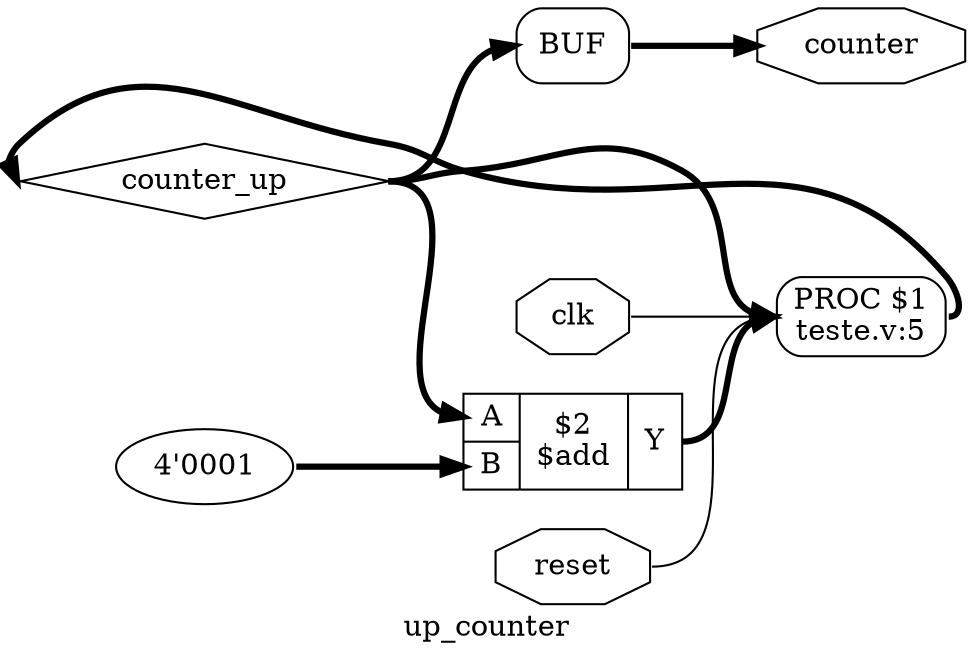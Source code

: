 digraph "up_counter" {
label="up_counter";
rankdir="LR";
remincross=true;
n4 [ shape=diamond, label="counter_up", color="black", fontcolor="black" ];
n5 [ shape=octagon, label="counter", color="black", fontcolor="black" ];
n6 [ shape=octagon, label="reset", color="black", fontcolor="black" ];
n7 [ shape=octagon, label="clk", color="black", fontcolor="black" ];
v0 [ label="4'0001" ];
c11 [ shape=record, label="{{<p8> A|<p9> B}|$2\n$add|{<p10> Y}}" ];
p1 [shape=box, style=rounded, label="PROC $1\nteste.v:5"];
x2 [shape=box, style=rounded, label="BUF"];
c11:p10:e -> p1:w [color="black", style="setlinewidth(3)", label=""];
p1:e -> n4:w [color="black", style="setlinewidth(3)", label=""];
n4:e -> c11:p8:w [color="black", style="setlinewidth(3)", label=""];
n4:e -> p1:w [color="black", style="setlinewidth(3)", label=""];
n4:e -> x2:w:w [color="black", style="setlinewidth(3)", label=""];
x2:e:e -> n5:w [color="black", style="setlinewidth(3)", label=""];
n6:e -> p1:w [color="black", label=""];
n7:e -> p1:w [color="black", label=""];
v0:e -> c11:p9:w [color="black", style="setlinewidth(3)", label=""];
}
